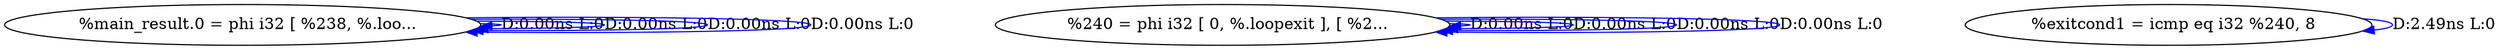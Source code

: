 digraph {
Node0x260b220[label="  %main_result.0 = phi i32 [ %238, %.loo..."];
Node0x260b220 -> Node0x260b220[label="D:0.00ns L:0",color=blue];
Node0x260b220 -> Node0x260b220[label="D:0.00ns L:0",color=blue];
Node0x260b220 -> Node0x260b220[label="D:0.00ns L:0",color=blue];
Node0x260b220 -> Node0x260b220[label="D:0.00ns L:0",color=blue];
Node0x260b300[label="  %240 = phi i32 [ 0, %.loopexit ], [ %2..."];
Node0x260b300 -> Node0x260b300[label="D:0.00ns L:0",color=blue];
Node0x260b300 -> Node0x260b300[label="D:0.00ns L:0",color=blue];
Node0x260b300 -> Node0x260b300[label="D:0.00ns L:0",color=blue];
Node0x260b300 -> Node0x260b300[label="D:0.00ns L:0",color=blue];
Node0x260b3e0[label="  %exitcond1 = icmp eq i32 %240, 8"];
Node0x260b3e0 -> Node0x260b3e0[label="D:2.49ns L:0",color=blue];
}
